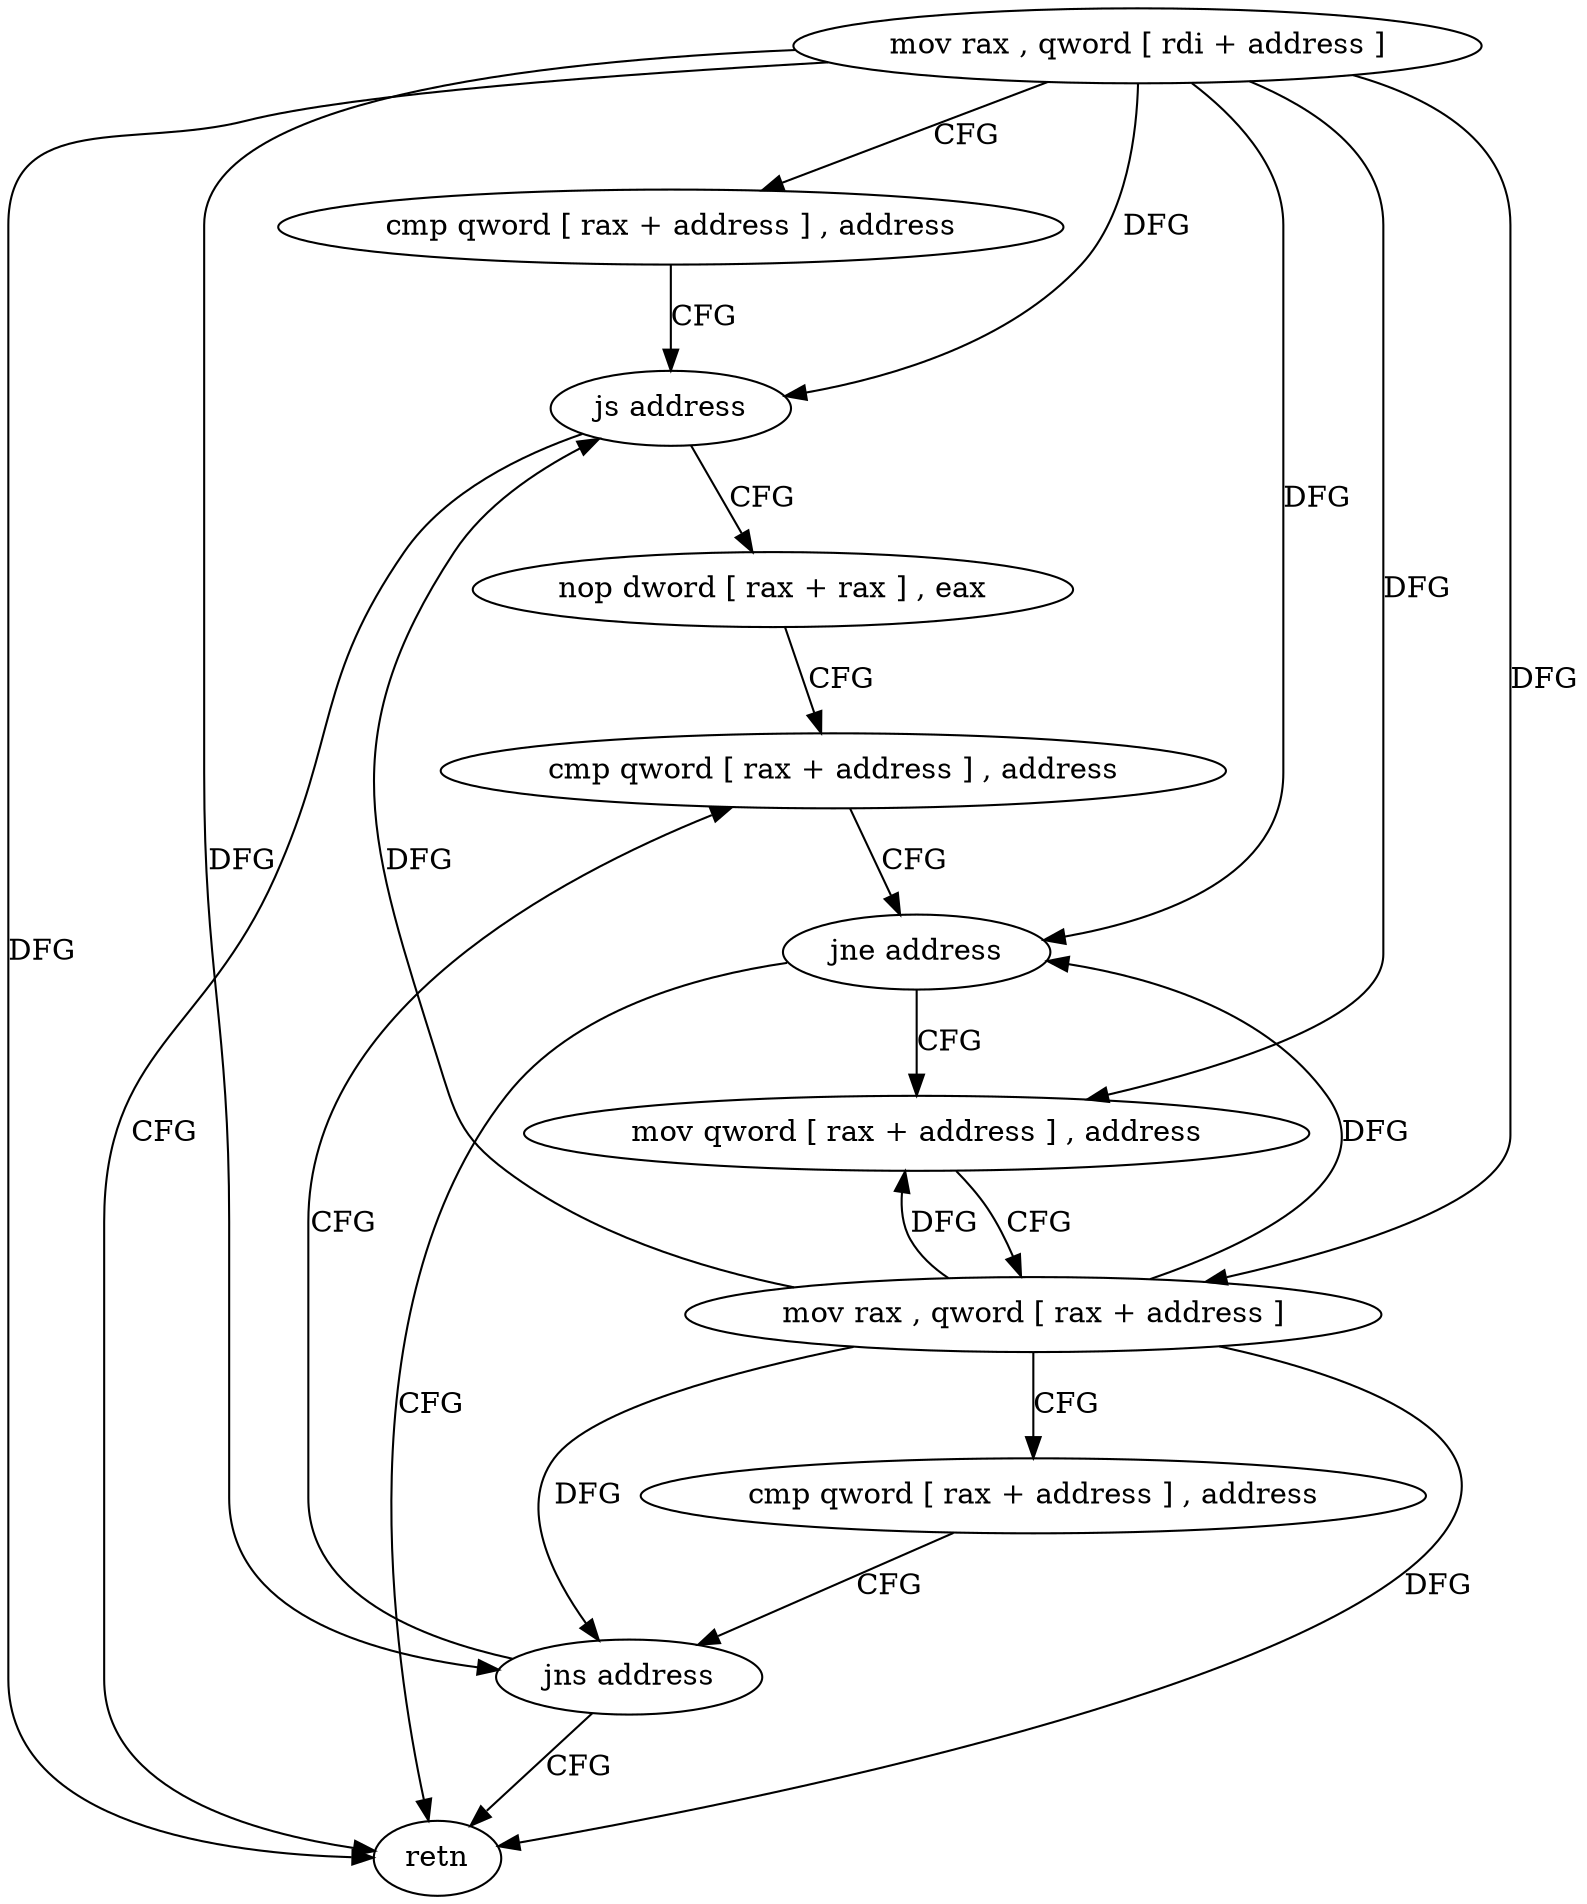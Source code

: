 digraph "func" {
"4209568" [label = "mov rax , qword [ rdi + address ]" ]
"4209572" [label = "cmp qword [ rax + address ] , address" ]
"4209577" [label = "js address" ]
"4209610" [label = "retn" ]
"4209579" [label = "nop dword [ rax + rax ] , eax" ]
"4209584" [label = "cmp qword [ rax + address ] , address" ]
"4209591" [label = "mov qword [ rax + address ] , address" ]
"4209599" [label = "mov rax , qword [ rax + address ]" ]
"4209603" [label = "cmp qword [ rax + address ] , address" ]
"4209608" [label = "jns address" ]
"4209589" [label = "jne address" ]
"4209568" -> "4209572" [ label = "CFG" ]
"4209568" -> "4209577" [ label = "DFG" ]
"4209568" -> "4209610" [ label = "DFG" ]
"4209568" -> "4209589" [ label = "DFG" ]
"4209568" -> "4209591" [ label = "DFG" ]
"4209568" -> "4209599" [ label = "DFG" ]
"4209568" -> "4209608" [ label = "DFG" ]
"4209572" -> "4209577" [ label = "CFG" ]
"4209577" -> "4209610" [ label = "CFG" ]
"4209577" -> "4209579" [ label = "CFG" ]
"4209579" -> "4209584" [ label = "CFG" ]
"4209584" -> "4209589" [ label = "CFG" ]
"4209591" -> "4209599" [ label = "CFG" ]
"4209599" -> "4209603" [ label = "CFG" ]
"4209599" -> "4209577" [ label = "DFG" ]
"4209599" -> "4209589" [ label = "DFG" ]
"4209599" -> "4209591" [ label = "DFG" ]
"4209599" -> "4209610" [ label = "DFG" ]
"4209599" -> "4209608" [ label = "DFG" ]
"4209603" -> "4209608" [ label = "CFG" ]
"4209608" -> "4209584" [ label = "CFG" ]
"4209608" -> "4209610" [ label = "CFG" ]
"4209589" -> "4209610" [ label = "CFG" ]
"4209589" -> "4209591" [ label = "CFG" ]
}
